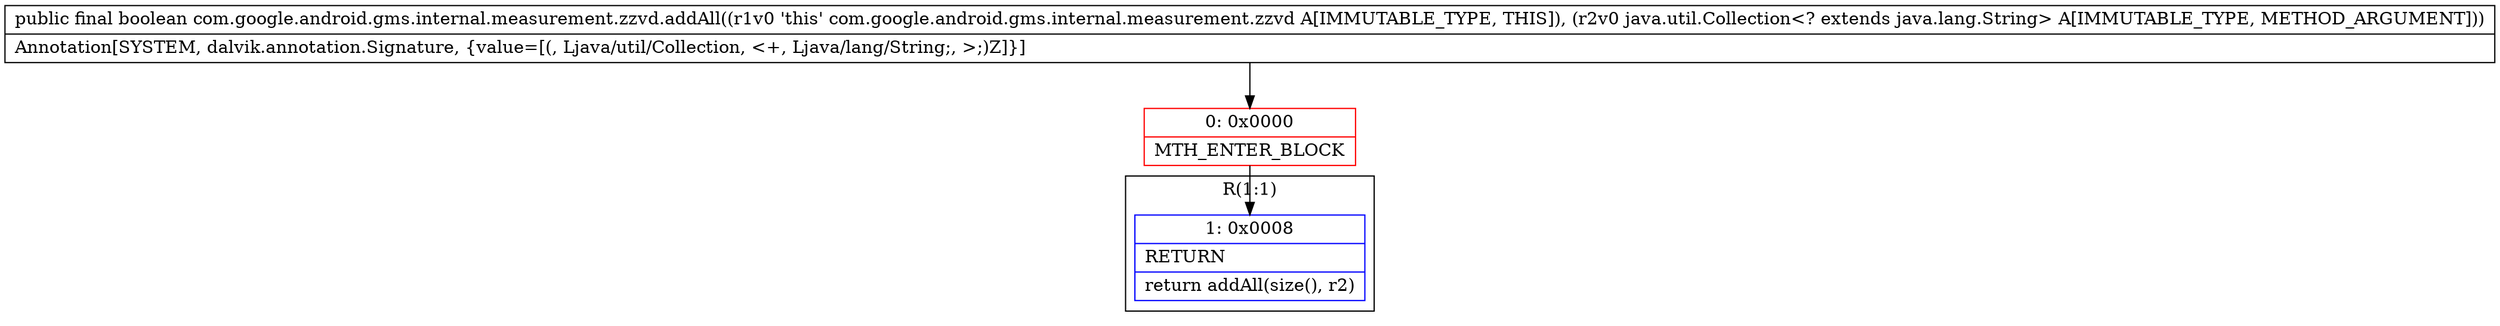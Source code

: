 digraph "CFG forcom.google.android.gms.internal.measurement.zzvd.addAll(Ljava\/util\/Collection;)Z" {
subgraph cluster_Region_1860298412 {
label = "R(1:1)";
node [shape=record,color=blue];
Node_1 [shape=record,label="{1\:\ 0x0008|RETURN\l|return addAll(size(), r2)\l}"];
}
Node_0 [shape=record,color=red,label="{0\:\ 0x0000|MTH_ENTER_BLOCK\l}"];
MethodNode[shape=record,label="{public final boolean com.google.android.gms.internal.measurement.zzvd.addAll((r1v0 'this' com.google.android.gms.internal.measurement.zzvd A[IMMUTABLE_TYPE, THIS]), (r2v0 java.util.Collection\<? extends java.lang.String\> A[IMMUTABLE_TYPE, METHOD_ARGUMENT]))  | Annotation[SYSTEM, dalvik.annotation.Signature, \{value=[(, Ljava\/util\/Collection, \<+, Ljava\/lang\/String;, \>;)Z]\}]\l}"];
MethodNode -> Node_0;
Node_0 -> Node_1;
}

